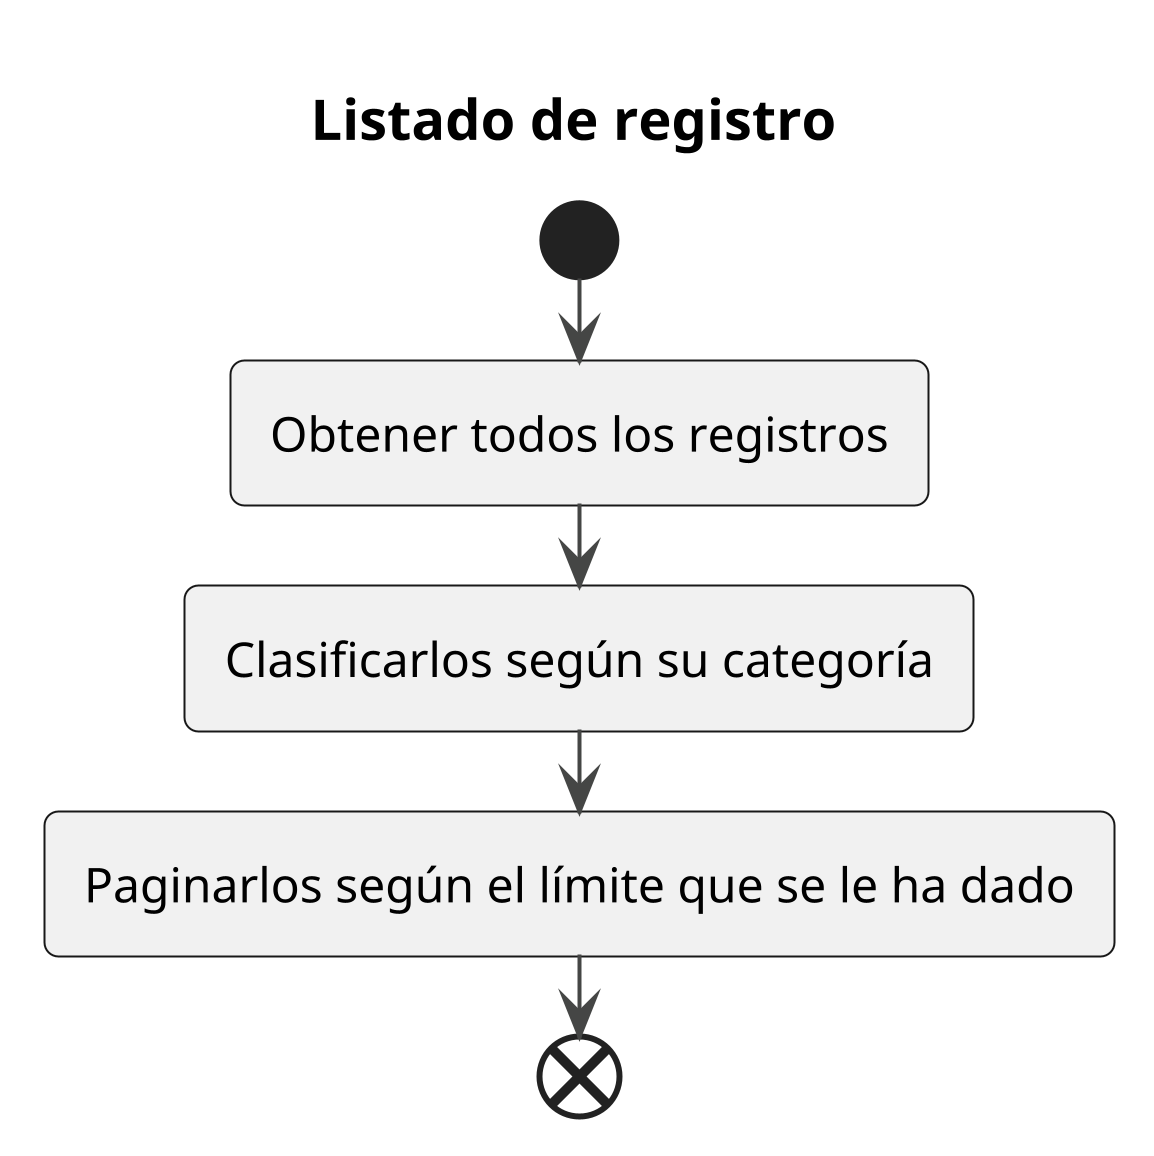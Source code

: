 @startuml

!theme vibrant
scale 5
title Listado de registro

start
:Obtener todos los registros;
:Clasificarlos según su categoría;
:Paginarlos según el límite que se le ha dado;
end